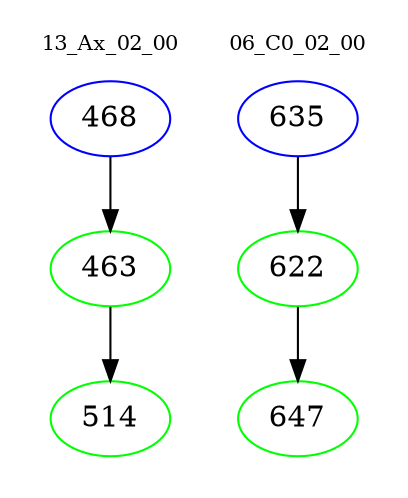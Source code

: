 digraph{
subgraph cluster_0 {
color = white
label = "13_Ax_02_00";
fontsize=10;
T0_468 [label="468", color="blue"]
T0_468 -> T0_463 [color="black"]
T0_463 [label="463", color="green"]
T0_463 -> T0_514 [color="black"]
T0_514 [label="514", color="green"]
}
subgraph cluster_1 {
color = white
label = "06_C0_02_00";
fontsize=10;
T1_635 [label="635", color="blue"]
T1_635 -> T1_622 [color="black"]
T1_622 [label="622", color="green"]
T1_622 -> T1_647 [color="black"]
T1_647 [label="647", color="green"]
}
}

